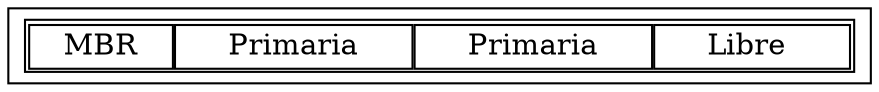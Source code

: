 digraph G { node[shape=box] a0 [label=< <TABLE BORDER = "1" CELLBORDER="1" CELLSPACING = "1"> 
 <TR><TD>   MBR   </TD><TD>     Primaria     </TD><TD>     Primaria     </TD><TD>     Libre      </TD> </TR> </TABLE>>]; } 